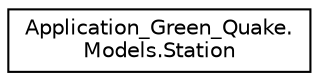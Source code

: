 digraph "Graphical Class Hierarchy"
{
 // LATEX_PDF_SIZE
  edge [fontname="Helvetica",fontsize="10",labelfontname="Helvetica",labelfontsize="10"];
  node [fontname="Helvetica",fontsize="10",shape=record];
  rankdir="LR";
  Node0 [label="Application_Green_Quake.\lModels.Station",height=0.2,width=0.4,color="black", fillcolor="white", style="filled",URL="$class_application___green___quake_1_1_models_1_1_station.html",tooltip=" "];
}
